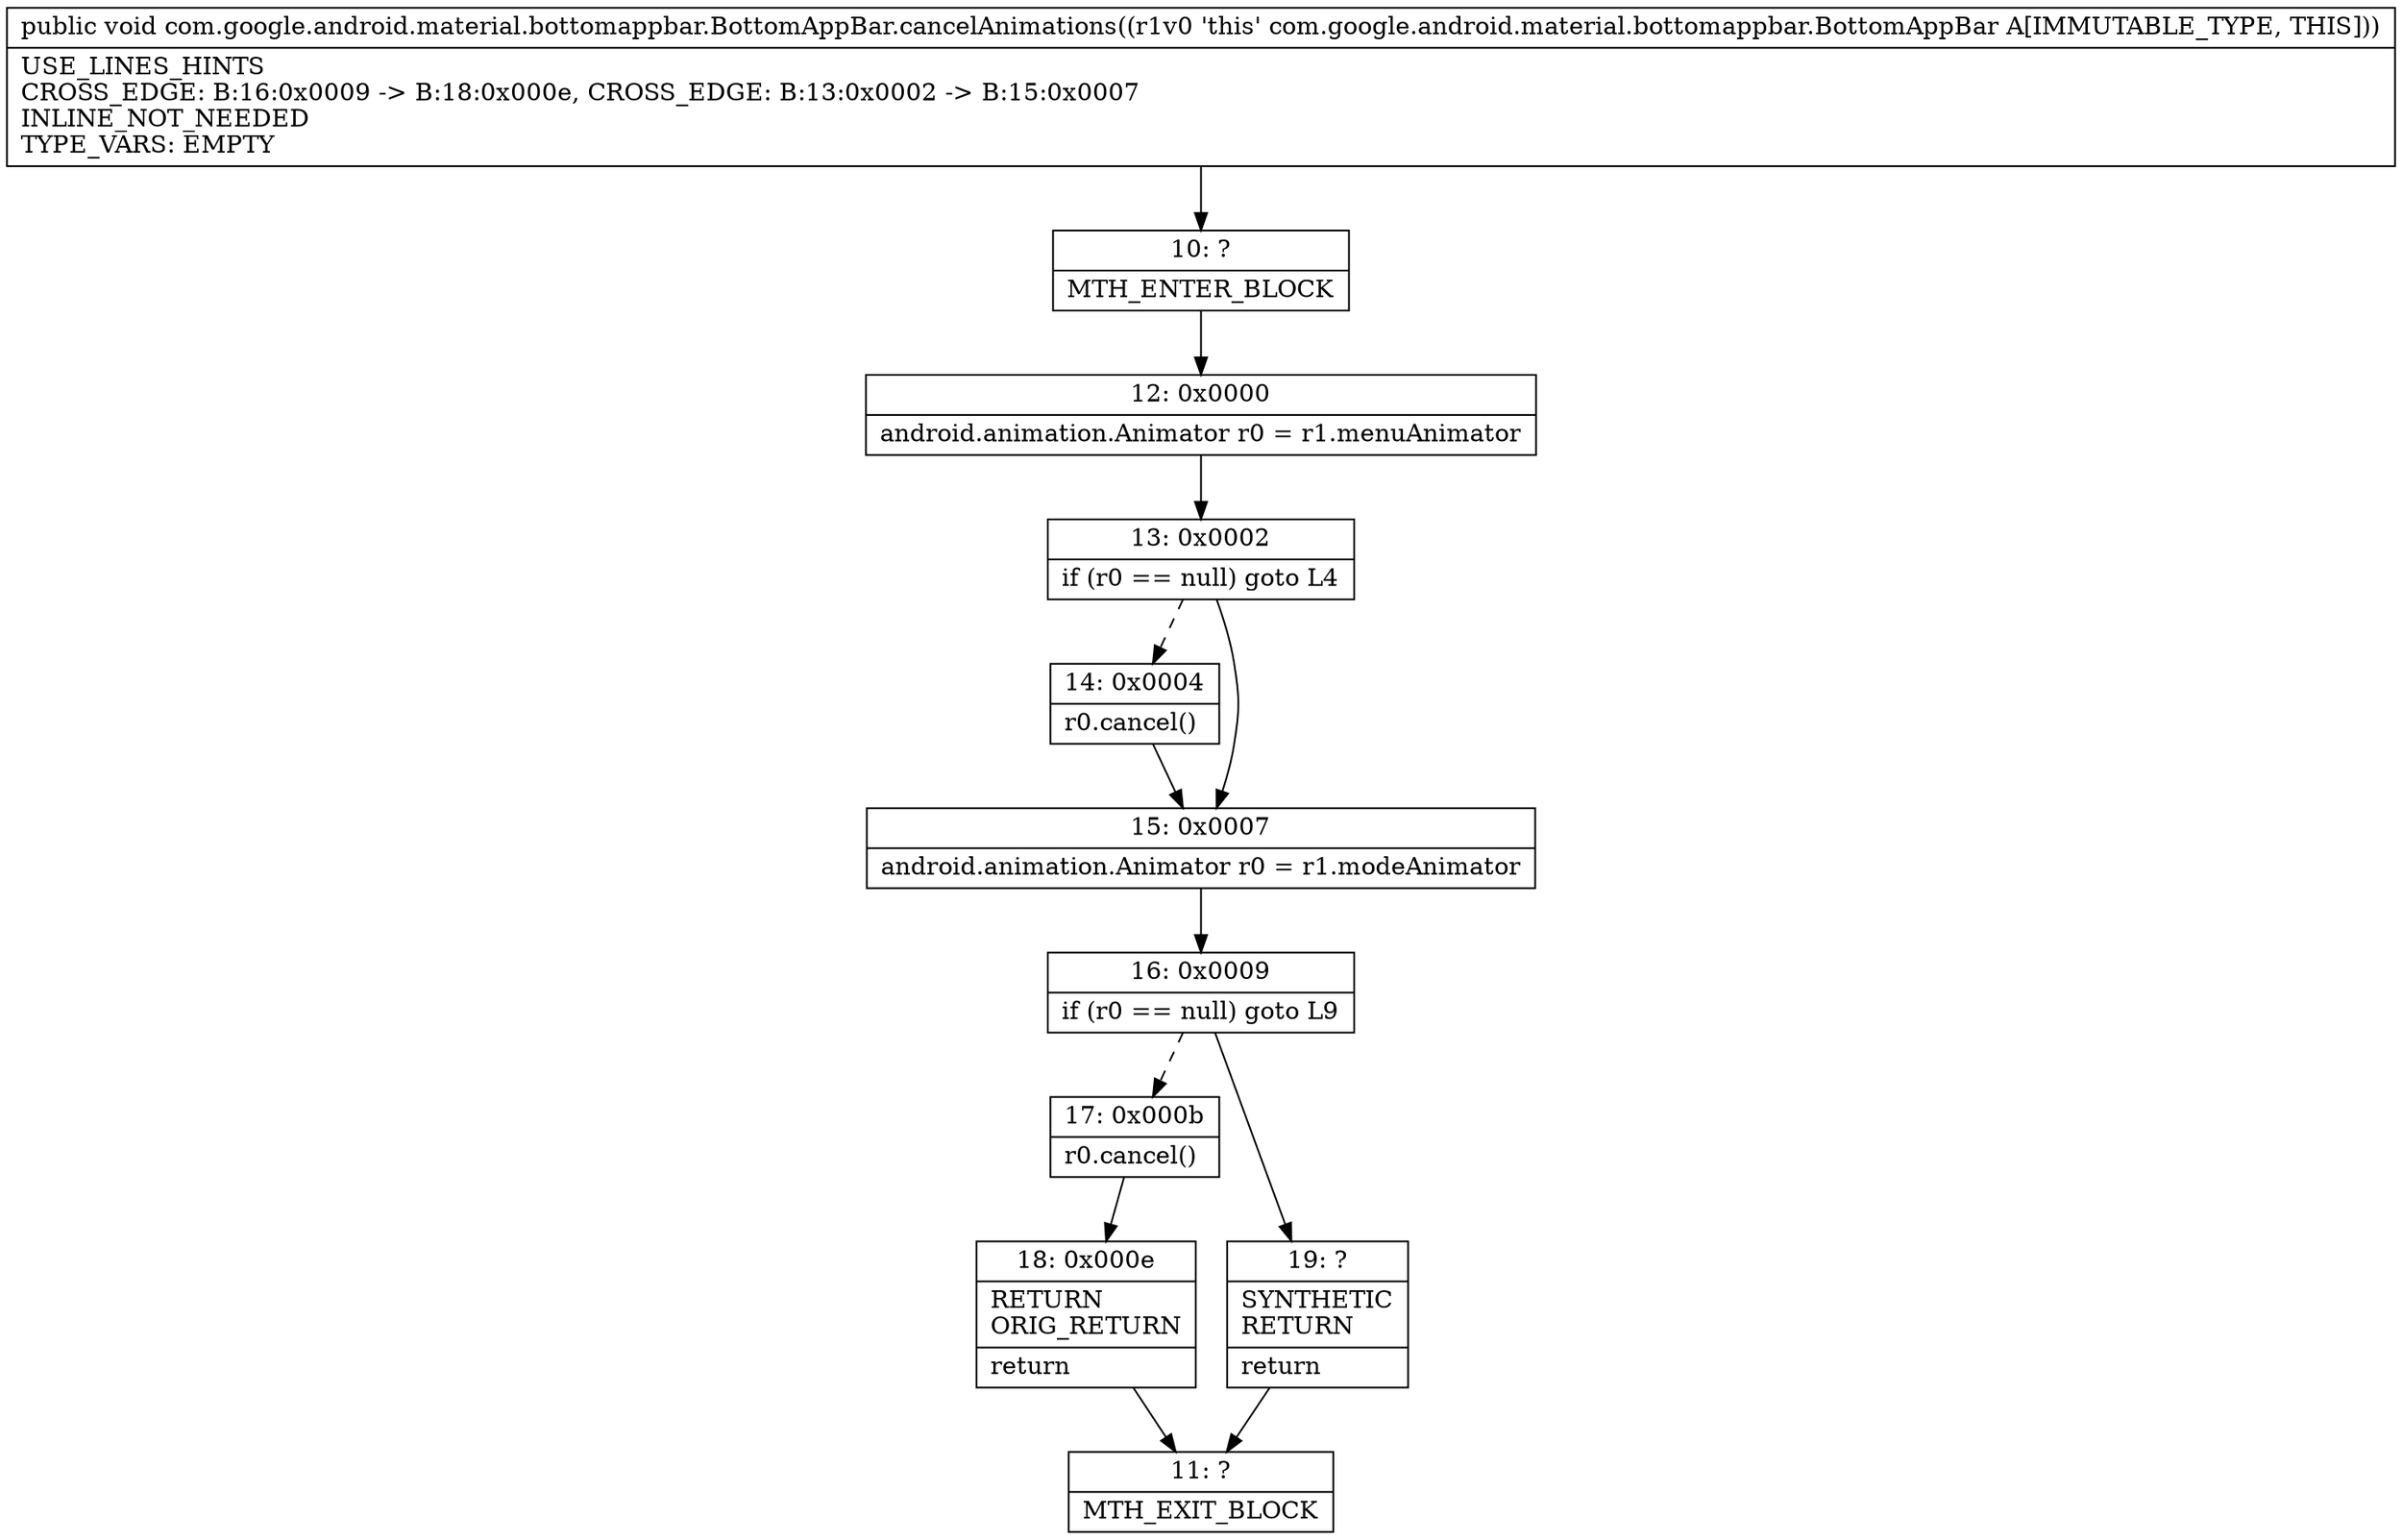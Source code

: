 digraph "CFG forcom.google.android.material.bottomappbar.BottomAppBar.cancelAnimations()V" {
Node_10 [shape=record,label="{10\:\ ?|MTH_ENTER_BLOCK\l}"];
Node_12 [shape=record,label="{12\:\ 0x0000|android.animation.Animator r0 = r1.menuAnimator\l}"];
Node_13 [shape=record,label="{13\:\ 0x0002|if (r0 == null) goto L4\l}"];
Node_14 [shape=record,label="{14\:\ 0x0004|r0.cancel()\l}"];
Node_15 [shape=record,label="{15\:\ 0x0007|android.animation.Animator r0 = r1.modeAnimator\l}"];
Node_16 [shape=record,label="{16\:\ 0x0009|if (r0 == null) goto L9\l}"];
Node_17 [shape=record,label="{17\:\ 0x000b|r0.cancel()\l}"];
Node_18 [shape=record,label="{18\:\ 0x000e|RETURN\lORIG_RETURN\l|return\l}"];
Node_11 [shape=record,label="{11\:\ ?|MTH_EXIT_BLOCK\l}"];
Node_19 [shape=record,label="{19\:\ ?|SYNTHETIC\lRETURN\l|return\l}"];
MethodNode[shape=record,label="{public void com.google.android.material.bottomappbar.BottomAppBar.cancelAnimations((r1v0 'this' com.google.android.material.bottomappbar.BottomAppBar A[IMMUTABLE_TYPE, THIS]))  | USE_LINES_HINTS\lCROSS_EDGE: B:16:0x0009 \-\> B:18:0x000e, CROSS_EDGE: B:13:0x0002 \-\> B:15:0x0007\lINLINE_NOT_NEEDED\lTYPE_VARS: EMPTY\l}"];
MethodNode -> Node_10;Node_10 -> Node_12;
Node_12 -> Node_13;
Node_13 -> Node_14[style=dashed];
Node_13 -> Node_15;
Node_14 -> Node_15;
Node_15 -> Node_16;
Node_16 -> Node_17[style=dashed];
Node_16 -> Node_19;
Node_17 -> Node_18;
Node_18 -> Node_11;
Node_19 -> Node_11;
}

